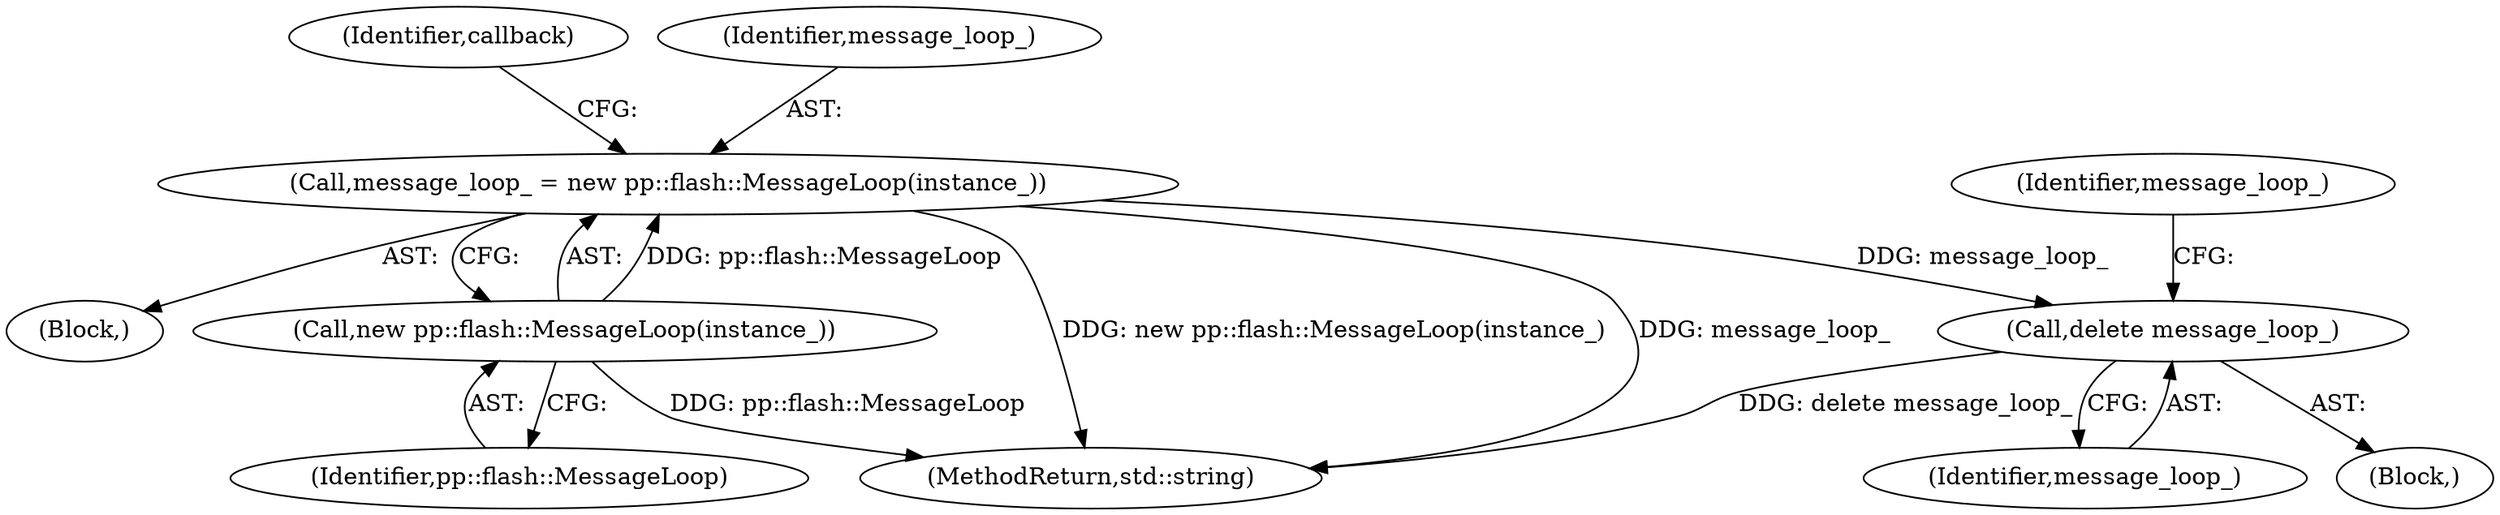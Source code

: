 digraph "0_Chrome_dd77c2a41c72589d929db0592565125ca629fb2c_4@API" {
"1000122" [label="(Call,delete message_loop_)"];
"1000102" [label="(Call,message_loop_ = new pp::flash::MessageLoop(instance_))"];
"1000104" [label="(Call,new pp::flash::MessageLoop(instance_))"];
"1000122" [label="(Call,delete message_loop_)"];
"1000108" [label="(Identifier,callback)"];
"1000101" [label="(Block,)"];
"1000104" [label="(Call,new pp::flash::MessageLoop(instance_))"];
"1000121" [label="(Block,)"];
"1000133" [label="(MethodReturn,std::string)"];
"1000103" [label="(Identifier,message_loop_)"];
"1000105" [label="(Identifier,pp::flash::MessageLoop)"];
"1000125" [label="(Identifier,message_loop_)"];
"1000102" [label="(Call,message_loop_ = new pp::flash::MessageLoop(instance_))"];
"1000123" [label="(Identifier,message_loop_)"];
"1000122" -> "1000121"  [label="AST: "];
"1000122" -> "1000123"  [label="CFG: "];
"1000123" -> "1000122"  [label="AST: "];
"1000125" -> "1000122"  [label="CFG: "];
"1000122" -> "1000133"  [label="DDG: delete message_loop_"];
"1000102" -> "1000122"  [label="DDG: message_loop_"];
"1000102" -> "1000101"  [label="AST: "];
"1000102" -> "1000104"  [label="CFG: "];
"1000103" -> "1000102"  [label="AST: "];
"1000104" -> "1000102"  [label="AST: "];
"1000108" -> "1000102"  [label="CFG: "];
"1000102" -> "1000133"  [label="DDG: new pp::flash::MessageLoop(instance_)"];
"1000102" -> "1000133"  [label="DDG: message_loop_"];
"1000104" -> "1000102"  [label="DDG: pp::flash::MessageLoop"];
"1000104" -> "1000105"  [label="CFG: "];
"1000105" -> "1000104"  [label="AST: "];
"1000104" -> "1000133"  [label="DDG: pp::flash::MessageLoop"];
}
